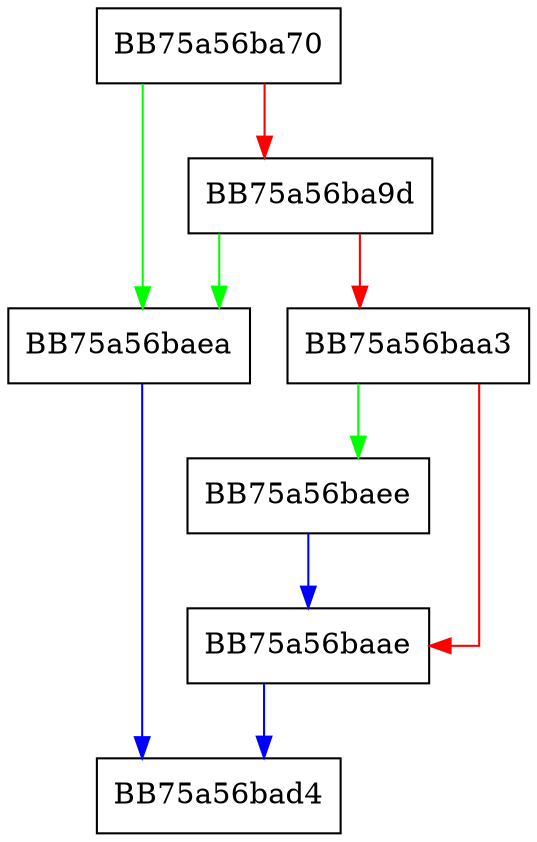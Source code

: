 digraph get_addr_table {
  node [shape="box"];
  graph [splines=ortho];
  BB75a56ba70 -> BB75a56baea [color="green"];
  BB75a56ba70 -> BB75a56ba9d [color="red"];
  BB75a56ba9d -> BB75a56baea [color="green"];
  BB75a56ba9d -> BB75a56baa3 [color="red"];
  BB75a56baa3 -> BB75a56baee [color="green"];
  BB75a56baa3 -> BB75a56baae [color="red"];
  BB75a56baae -> BB75a56bad4 [color="blue"];
  BB75a56baea -> BB75a56bad4 [color="blue"];
  BB75a56baee -> BB75a56baae [color="blue"];
}